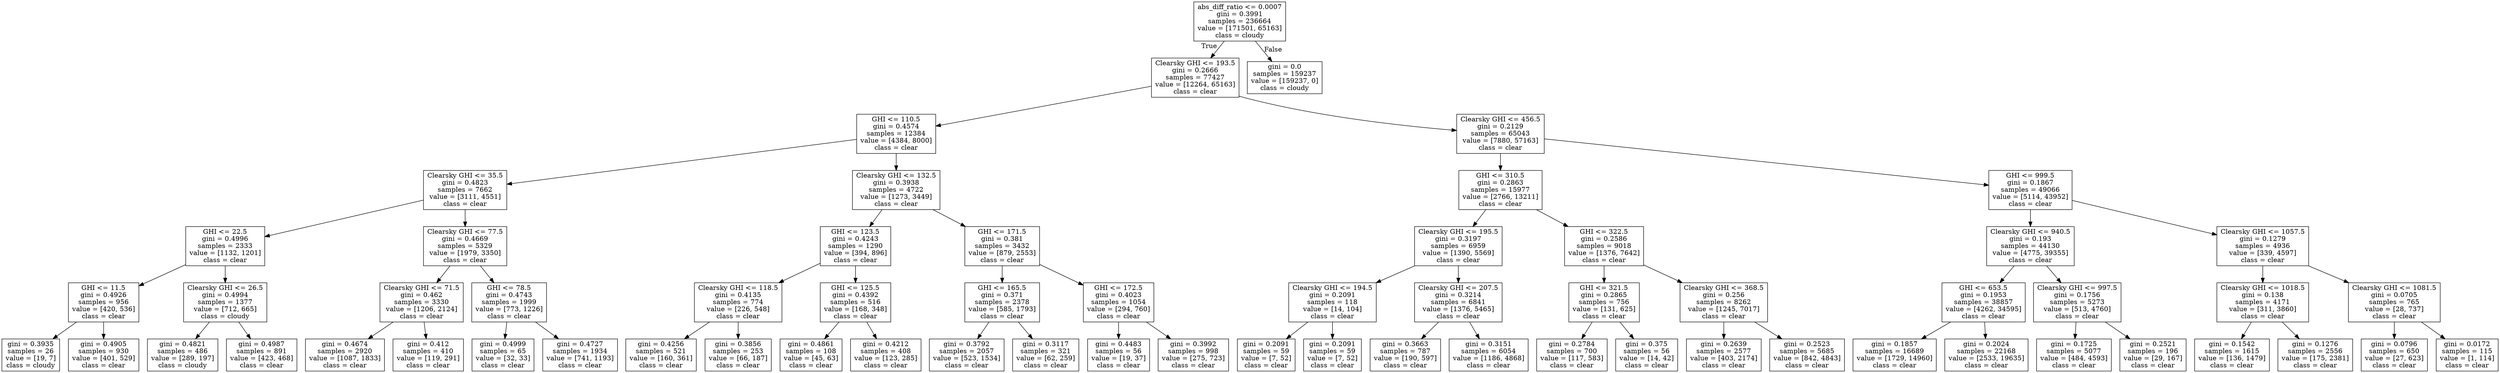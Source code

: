 digraph Tree {
node [shape=box] ;
0 [label="abs_diff_ratio <= 0.0007\ngini = 0.3991\nsamples = 236664\nvalue = [171501, 65163]\nclass = cloudy"] ;
1 [label="Clearsky GHI <= 193.5\ngini = 0.2666\nsamples = 77427\nvalue = [12264, 65163]\nclass = clear"] ;
0 -> 1 [labeldistance=2.5, labelangle=45, headlabel="True"] ;
2 [label="GHI <= 110.5\ngini = 0.4574\nsamples = 12384\nvalue = [4384, 8000]\nclass = clear"] ;
1 -> 2 ;
3 [label="Clearsky GHI <= 35.5\ngini = 0.4823\nsamples = 7662\nvalue = [3111, 4551]\nclass = clear"] ;
2 -> 3 ;
4 [label="GHI <= 22.5\ngini = 0.4996\nsamples = 2333\nvalue = [1132, 1201]\nclass = clear"] ;
3 -> 4 ;
5 [label="GHI <= 11.5\ngini = 0.4926\nsamples = 956\nvalue = [420, 536]\nclass = clear"] ;
4 -> 5 ;
6 [label="gini = 0.3935\nsamples = 26\nvalue = [19, 7]\nclass = cloudy"] ;
5 -> 6 ;
7 [label="gini = 0.4905\nsamples = 930\nvalue = [401, 529]\nclass = clear"] ;
5 -> 7 ;
8 [label="Clearsky GHI <= 26.5\ngini = 0.4994\nsamples = 1377\nvalue = [712, 665]\nclass = cloudy"] ;
4 -> 8 ;
9 [label="gini = 0.4821\nsamples = 486\nvalue = [289, 197]\nclass = cloudy"] ;
8 -> 9 ;
10 [label="gini = 0.4987\nsamples = 891\nvalue = [423, 468]\nclass = clear"] ;
8 -> 10 ;
11 [label="Clearsky GHI <= 77.5\ngini = 0.4669\nsamples = 5329\nvalue = [1979, 3350]\nclass = clear"] ;
3 -> 11 ;
12 [label="Clearsky GHI <= 71.5\ngini = 0.462\nsamples = 3330\nvalue = [1206, 2124]\nclass = clear"] ;
11 -> 12 ;
13 [label="gini = 0.4674\nsamples = 2920\nvalue = [1087, 1833]\nclass = clear"] ;
12 -> 13 ;
14 [label="gini = 0.412\nsamples = 410\nvalue = [119, 291]\nclass = clear"] ;
12 -> 14 ;
15 [label="GHI <= 78.5\ngini = 0.4743\nsamples = 1999\nvalue = [773, 1226]\nclass = clear"] ;
11 -> 15 ;
16 [label="gini = 0.4999\nsamples = 65\nvalue = [32, 33]\nclass = clear"] ;
15 -> 16 ;
17 [label="gini = 0.4727\nsamples = 1934\nvalue = [741, 1193]\nclass = clear"] ;
15 -> 17 ;
18 [label="Clearsky GHI <= 132.5\ngini = 0.3938\nsamples = 4722\nvalue = [1273, 3449]\nclass = clear"] ;
2 -> 18 ;
19 [label="GHI <= 123.5\ngini = 0.4243\nsamples = 1290\nvalue = [394, 896]\nclass = clear"] ;
18 -> 19 ;
20 [label="Clearsky GHI <= 118.5\ngini = 0.4135\nsamples = 774\nvalue = [226, 548]\nclass = clear"] ;
19 -> 20 ;
21 [label="gini = 0.4256\nsamples = 521\nvalue = [160, 361]\nclass = clear"] ;
20 -> 21 ;
22 [label="gini = 0.3856\nsamples = 253\nvalue = [66, 187]\nclass = clear"] ;
20 -> 22 ;
23 [label="GHI <= 125.5\ngini = 0.4392\nsamples = 516\nvalue = [168, 348]\nclass = clear"] ;
19 -> 23 ;
24 [label="gini = 0.4861\nsamples = 108\nvalue = [45, 63]\nclass = clear"] ;
23 -> 24 ;
25 [label="gini = 0.4212\nsamples = 408\nvalue = [123, 285]\nclass = clear"] ;
23 -> 25 ;
26 [label="GHI <= 171.5\ngini = 0.381\nsamples = 3432\nvalue = [879, 2553]\nclass = clear"] ;
18 -> 26 ;
27 [label="GHI <= 165.5\ngini = 0.371\nsamples = 2378\nvalue = [585, 1793]\nclass = clear"] ;
26 -> 27 ;
28 [label="gini = 0.3792\nsamples = 2057\nvalue = [523, 1534]\nclass = clear"] ;
27 -> 28 ;
29 [label="gini = 0.3117\nsamples = 321\nvalue = [62, 259]\nclass = clear"] ;
27 -> 29 ;
30 [label="GHI <= 172.5\ngini = 0.4023\nsamples = 1054\nvalue = [294, 760]\nclass = clear"] ;
26 -> 30 ;
31 [label="gini = 0.4483\nsamples = 56\nvalue = [19, 37]\nclass = clear"] ;
30 -> 31 ;
32 [label="gini = 0.3992\nsamples = 998\nvalue = [275, 723]\nclass = clear"] ;
30 -> 32 ;
33 [label="Clearsky GHI <= 456.5\ngini = 0.2129\nsamples = 65043\nvalue = [7880, 57163]\nclass = clear"] ;
1 -> 33 ;
34 [label="GHI <= 310.5\ngini = 0.2863\nsamples = 15977\nvalue = [2766, 13211]\nclass = clear"] ;
33 -> 34 ;
35 [label="Clearsky GHI <= 195.5\ngini = 0.3197\nsamples = 6959\nvalue = [1390, 5569]\nclass = clear"] ;
34 -> 35 ;
36 [label="Clearsky GHI <= 194.5\ngini = 0.2091\nsamples = 118\nvalue = [14, 104]\nclass = clear"] ;
35 -> 36 ;
37 [label="gini = 0.2091\nsamples = 59\nvalue = [7, 52]\nclass = clear"] ;
36 -> 37 ;
38 [label="gini = 0.2091\nsamples = 59\nvalue = [7, 52]\nclass = clear"] ;
36 -> 38 ;
39 [label="Clearsky GHI <= 207.5\ngini = 0.3214\nsamples = 6841\nvalue = [1376, 5465]\nclass = clear"] ;
35 -> 39 ;
40 [label="gini = 0.3663\nsamples = 787\nvalue = [190, 597]\nclass = clear"] ;
39 -> 40 ;
41 [label="gini = 0.3151\nsamples = 6054\nvalue = [1186, 4868]\nclass = clear"] ;
39 -> 41 ;
42 [label="GHI <= 322.5\ngini = 0.2586\nsamples = 9018\nvalue = [1376, 7642]\nclass = clear"] ;
34 -> 42 ;
43 [label="GHI <= 321.5\ngini = 0.2865\nsamples = 756\nvalue = [131, 625]\nclass = clear"] ;
42 -> 43 ;
44 [label="gini = 0.2784\nsamples = 700\nvalue = [117, 583]\nclass = clear"] ;
43 -> 44 ;
45 [label="gini = 0.375\nsamples = 56\nvalue = [14, 42]\nclass = clear"] ;
43 -> 45 ;
46 [label="Clearsky GHI <= 368.5\ngini = 0.256\nsamples = 8262\nvalue = [1245, 7017]\nclass = clear"] ;
42 -> 46 ;
47 [label="gini = 0.2639\nsamples = 2577\nvalue = [403, 2174]\nclass = clear"] ;
46 -> 47 ;
48 [label="gini = 0.2523\nsamples = 5685\nvalue = [842, 4843]\nclass = clear"] ;
46 -> 48 ;
49 [label="GHI <= 999.5\ngini = 0.1867\nsamples = 49066\nvalue = [5114, 43952]\nclass = clear"] ;
33 -> 49 ;
50 [label="Clearsky GHI <= 940.5\ngini = 0.193\nsamples = 44130\nvalue = [4775, 39355]\nclass = clear"] ;
49 -> 50 ;
51 [label="GHI <= 653.5\ngini = 0.1953\nsamples = 38857\nvalue = [4262, 34595]\nclass = clear"] ;
50 -> 51 ;
52 [label="gini = 0.1857\nsamples = 16689\nvalue = [1729, 14960]\nclass = clear"] ;
51 -> 52 ;
53 [label="gini = 0.2024\nsamples = 22168\nvalue = [2533, 19635]\nclass = clear"] ;
51 -> 53 ;
54 [label="Clearsky GHI <= 997.5\ngini = 0.1756\nsamples = 5273\nvalue = [513, 4760]\nclass = clear"] ;
50 -> 54 ;
55 [label="gini = 0.1725\nsamples = 5077\nvalue = [484, 4593]\nclass = clear"] ;
54 -> 55 ;
56 [label="gini = 0.2521\nsamples = 196\nvalue = [29, 167]\nclass = clear"] ;
54 -> 56 ;
57 [label="Clearsky GHI <= 1057.5\ngini = 0.1279\nsamples = 4936\nvalue = [339, 4597]\nclass = clear"] ;
49 -> 57 ;
58 [label="Clearsky GHI <= 1018.5\ngini = 0.138\nsamples = 4171\nvalue = [311, 3860]\nclass = clear"] ;
57 -> 58 ;
59 [label="gini = 0.1542\nsamples = 1615\nvalue = [136, 1479]\nclass = clear"] ;
58 -> 59 ;
60 [label="gini = 0.1276\nsamples = 2556\nvalue = [175, 2381]\nclass = clear"] ;
58 -> 60 ;
61 [label="Clearsky GHI <= 1081.5\ngini = 0.0705\nsamples = 765\nvalue = [28, 737]\nclass = clear"] ;
57 -> 61 ;
62 [label="gini = 0.0796\nsamples = 650\nvalue = [27, 623]\nclass = clear"] ;
61 -> 62 ;
63 [label="gini = 0.0172\nsamples = 115\nvalue = [1, 114]\nclass = clear"] ;
61 -> 63 ;
64 [label="gini = 0.0\nsamples = 159237\nvalue = [159237, 0]\nclass = cloudy"] ;
0 -> 64 [labeldistance=2.5, labelangle=-45, headlabel="False"] ;
}